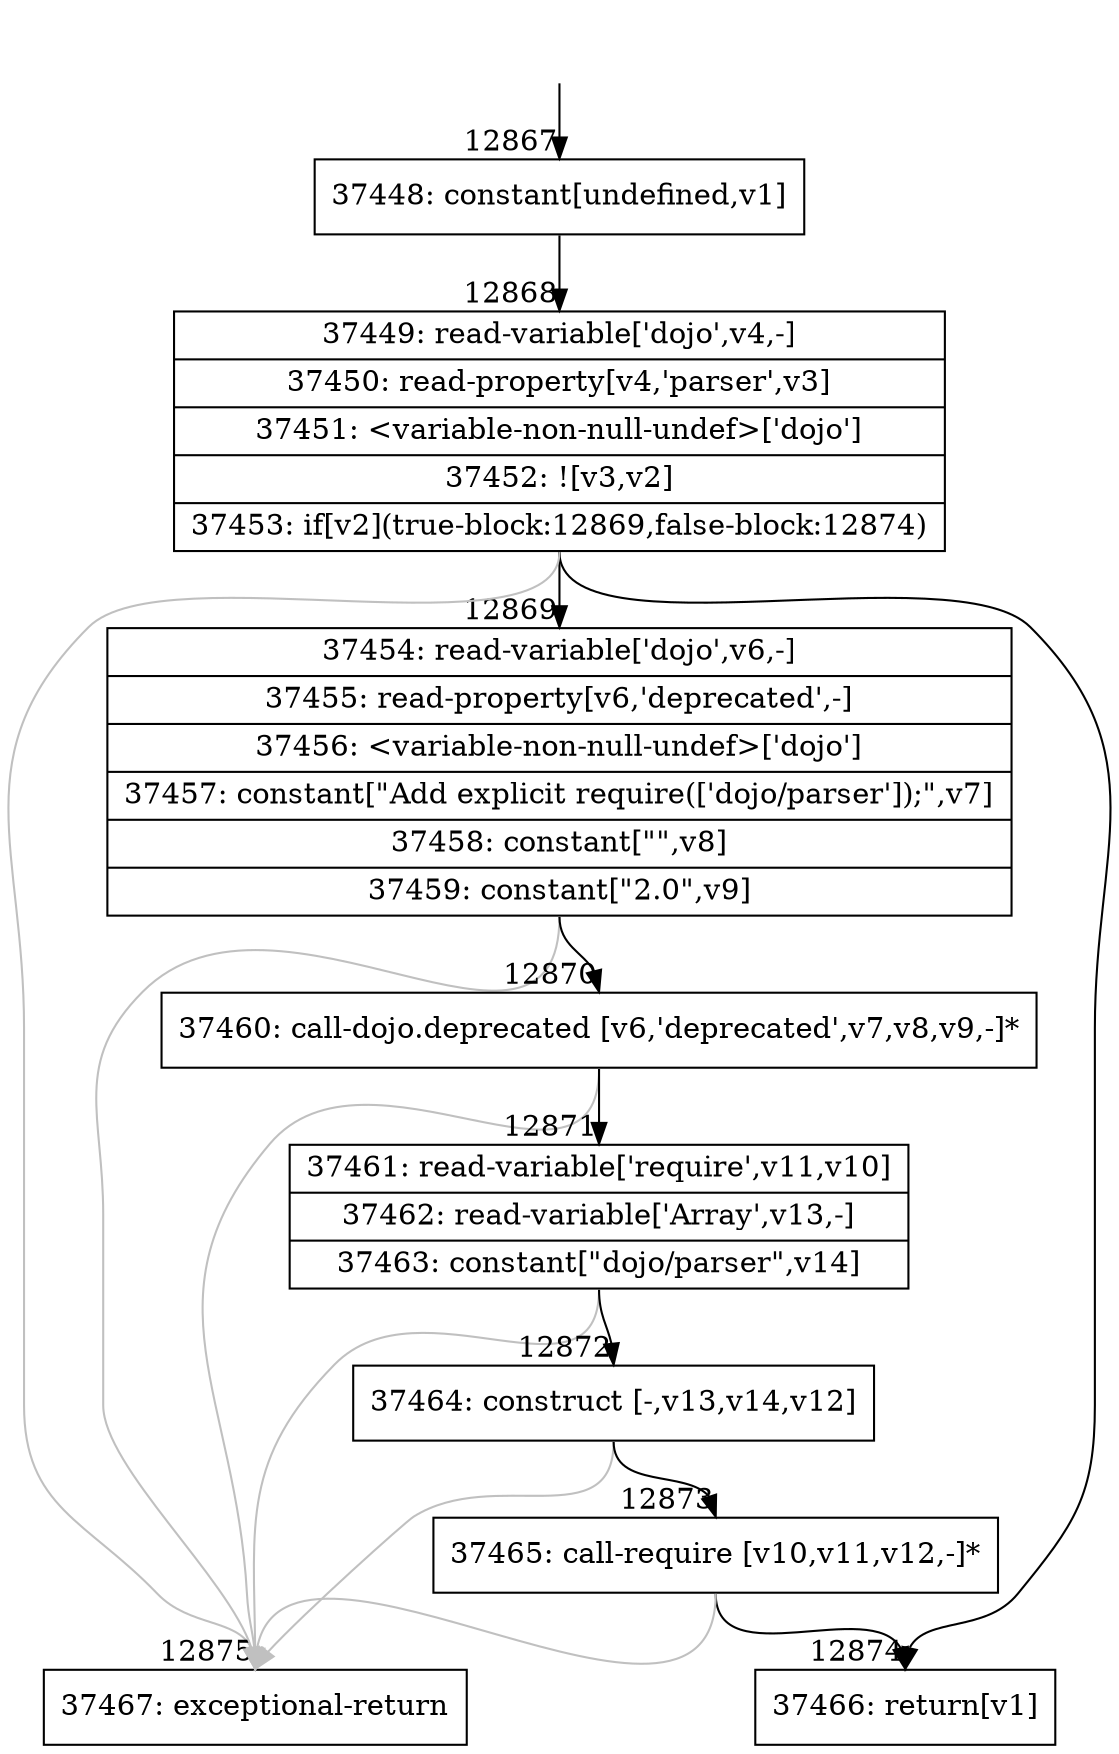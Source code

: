 digraph {
rankdir="TD"
BB_entry946[shape=none,label=""];
BB_entry946 -> BB12867 [tailport=s, headport=n, headlabel="    12867"]
BB12867 [shape=record label="{37448: constant[undefined,v1]}" ] 
BB12867 -> BB12868 [tailport=s, headport=n, headlabel="      12868"]
BB12868 [shape=record label="{37449: read-variable['dojo',v4,-]|37450: read-property[v4,'parser',v3]|37451: \<variable-non-null-undef\>['dojo']|37452: ![v3,v2]|37453: if[v2](true-block:12869,false-block:12874)}" ] 
BB12868 -> BB12869 [tailport=s, headport=n, headlabel="      12869"]
BB12868 -> BB12874 [tailport=s, headport=n, headlabel="      12874"]
BB12868 -> BB12875 [tailport=s, headport=n, color=gray, headlabel="      12875"]
BB12869 [shape=record label="{37454: read-variable['dojo',v6,-]|37455: read-property[v6,'deprecated',-]|37456: \<variable-non-null-undef\>['dojo']|37457: constant[\"Add explicit require(['dojo/parser']);\",v7]|37458: constant[\"\",v8]|37459: constant[\"2.0\",v9]}" ] 
BB12869 -> BB12870 [tailport=s, headport=n, headlabel="      12870"]
BB12869 -> BB12875 [tailport=s, headport=n, color=gray]
BB12870 [shape=record label="{37460: call-dojo.deprecated [v6,'deprecated',v7,v8,v9,-]*}" ] 
BB12870 -> BB12871 [tailport=s, headport=n, headlabel="      12871"]
BB12870 -> BB12875 [tailport=s, headport=n, color=gray]
BB12871 [shape=record label="{37461: read-variable['require',v11,v10]|37462: read-variable['Array',v13,-]|37463: constant[\"dojo/parser\",v14]}" ] 
BB12871 -> BB12872 [tailport=s, headport=n, headlabel="      12872"]
BB12871 -> BB12875 [tailport=s, headport=n, color=gray]
BB12872 [shape=record label="{37464: construct [-,v13,v14,v12]}" ] 
BB12872 -> BB12873 [tailport=s, headport=n, headlabel="      12873"]
BB12872 -> BB12875 [tailport=s, headport=n, color=gray]
BB12873 [shape=record label="{37465: call-require [v10,v11,v12,-]*}" ] 
BB12873 -> BB12874 [tailport=s, headport=n]
BB12873 -> BB12875 [tailport=s, headport=n, color=gray]
BB12874 [shape=record label="{37466: return[v1]}" ] 
BB12875 [shape=record label="{37467: exceptional-return}" ] 
//#$~ 18150
}
